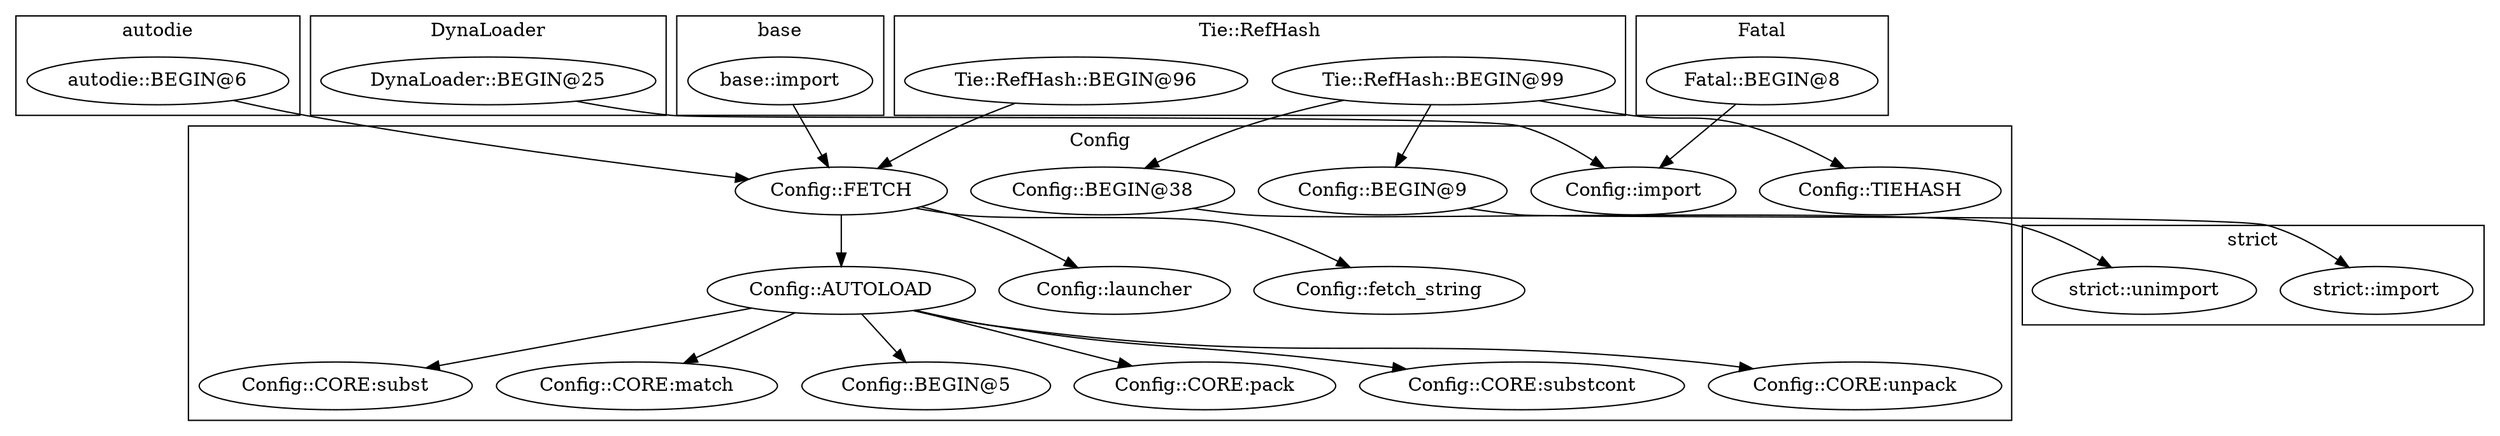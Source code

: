digraph {
graph [overlap=false]
subgraph cluster_Config {
	label="Config";
	"Config::BEGIN@38";
	"Config::CORE:subst";
	"Config::TIEHASH";
	"Config::CORE:match";
	"Config::BEGIN@5";
	"Config::fetch_string";
	"Config::AUTOLOAD";
	"Config::import";
	"Config::CORE:pack";
	"Config::BEGIN@9";
	"Config::launcher";
	"Config::CORE:substcont";
	"Config::CORE:unpack";
	"Config::FETCH";
}
subgraph cluster_autodie {
	label="autodie";
	"autodie::BEGIN@6";
}
subgraph cluster_DynaLoader {
	label="DynaLoader";
	"DynaLoader::BEGIN@25";
}
subgraph cluster_base {
	label="base";
	"base::import";
}
subgraph cluster_strict {
	label="strict";
	"strict::import";
	"strict::unimport";
}
subgraph cluster_Tie_RefHash {
	label="Tie::RefHash";
	"Tie::RefHash::BEGIN@96";
	"Tie::RefHash::BEGIN@99";
}
subgraph cluster_Fatal {
	label="Fatal";
	"Fatal::BEGIN@8";
}
"Config::AUTOLOAD" -> "Config::CORE:match";
"Config::AUTOLOAD" -> "Config::CORE:pack";
"Config::FETCH" -> "Config::AUTOLOAD";
"Config::BEGIN@38" -> "strict::unimport";
"Config::AUTOLOAD" -> "Config::CORE:substcont";
"Config::FETCH" -> "Config::fetch_string";
"Config::FETCH" -> "Config::launcher";
"Config::AUTOLOAD" -> "Config::CORE:unpack";
"Tie::RefHash::BEGIN@99" -> "Config::TIEHASH";
"Config::AUTOLOAD" -> "Config::BEGIN@5";
"DynaLoader::BEGIN@25" -> "Config::import";
"Fatal::BEGIN@8" -> "Config::import";
"Tie::RefHash::BEGIN@99" -> "Config::BEGIN@9";
"Tie::RefHash::BEGIN@99" -> "Config::BEGIN@38";
"autodie::BEGIN@6" -> "Config::FETCH";
"Tie::RefHash::BEGIN@96" -> "Config::FETCH";
"base::import" -> "Config::FETCH";
"Config::AUTOLOAD" -> "Config::CORE:subst";
"Config::BEGIN@9" -> "strict::import";
}
